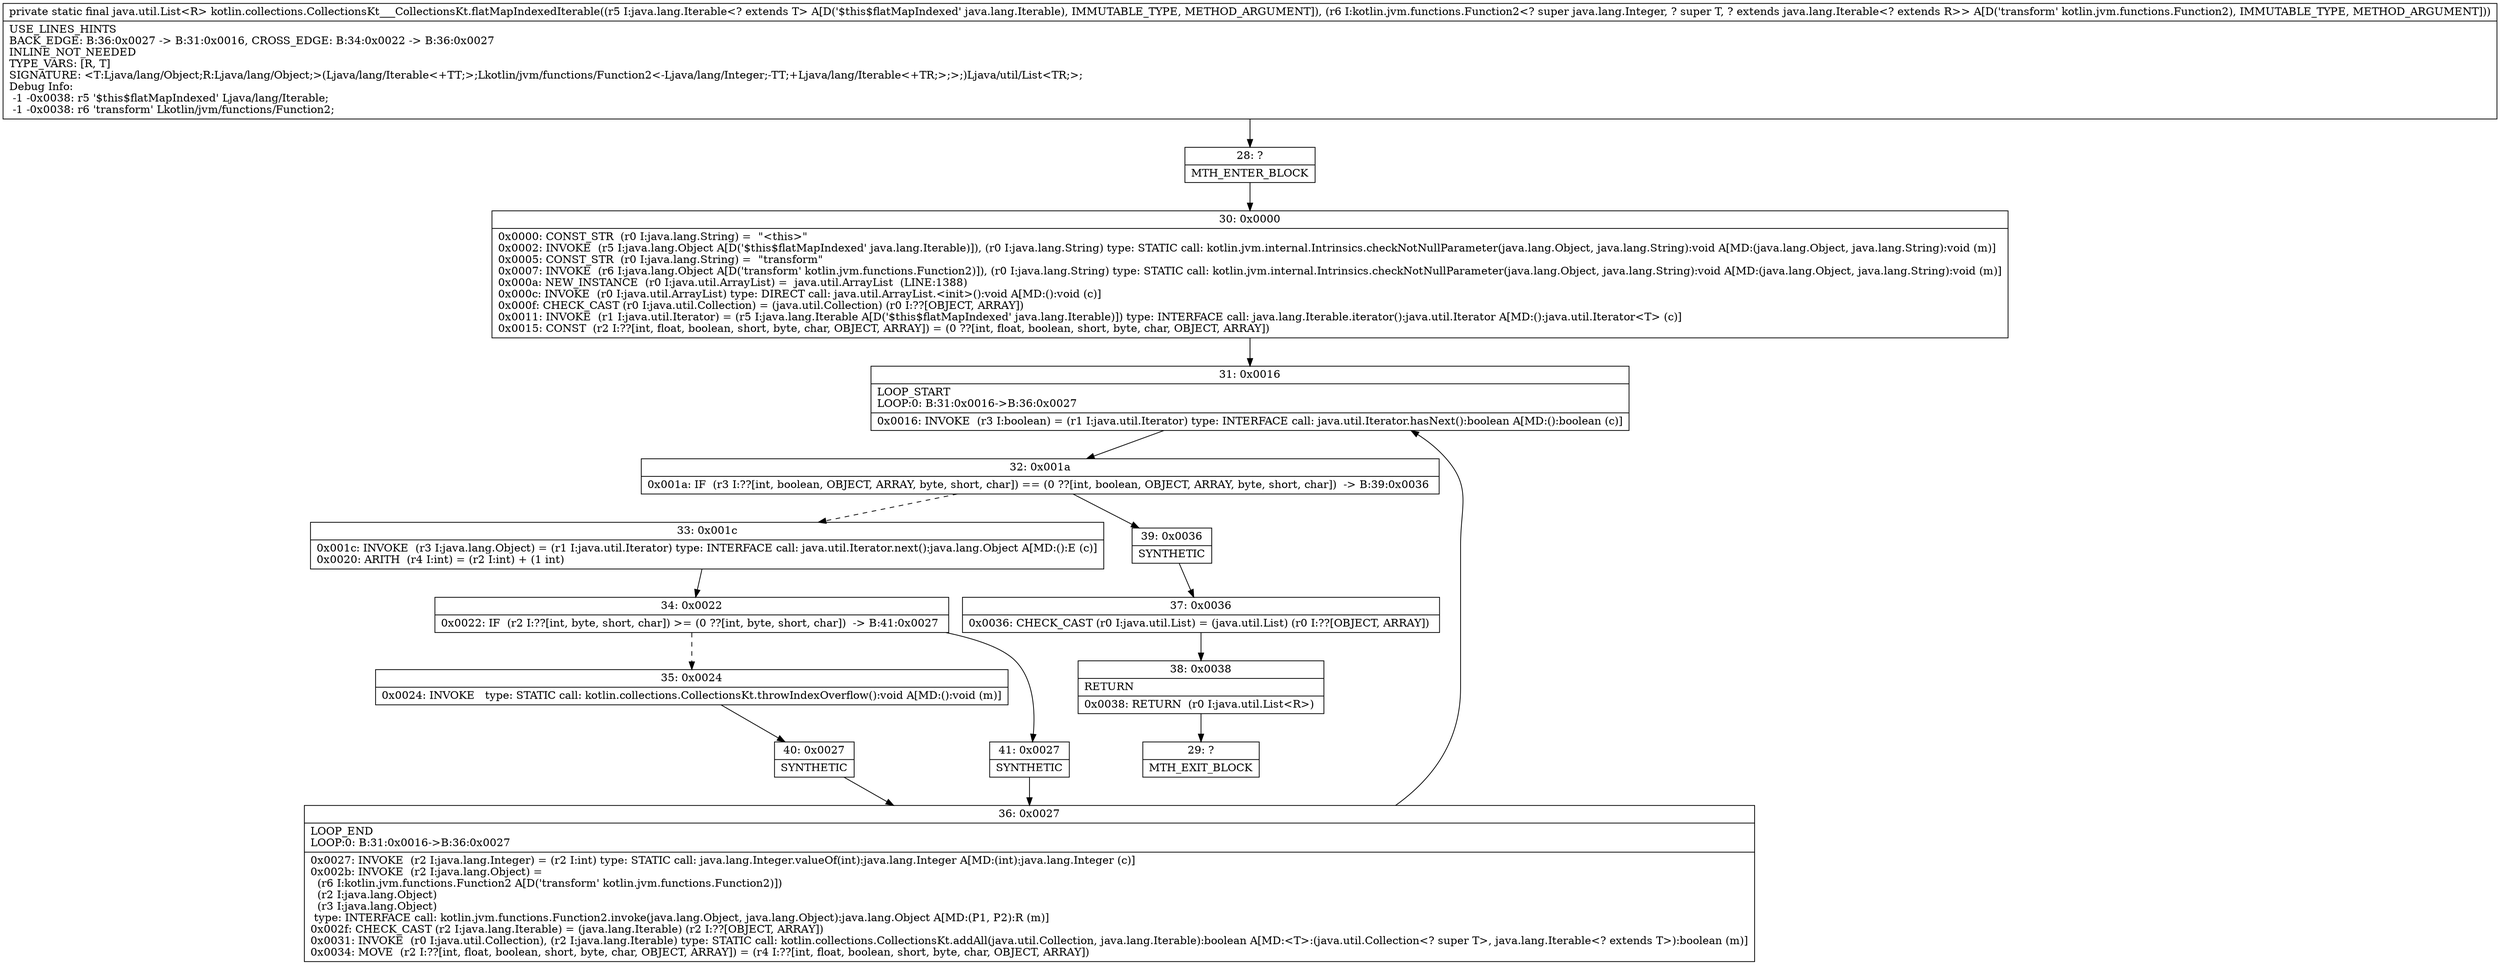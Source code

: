 digraph "CFG forkotlin.collections.CollectionsKt___CollectionsKt.flatMapIndexedIterable(Ljava\/lang\/Iterable;Lkotlin\/jvm\/functions\/Function2;)Ljava\/util\/List;" {
Node_28 [shape=record,label="{28\:\ ?|MTH_ENTER_BLOCK\l}"];
Node_30 [shape=record,label="{30\:\ 0x0000|0x0000: CONST_STR  (r0 I:java.lang.String) =  \"\<this\>\" \l0x0002: INVOKE  (r5 I:java.lang.Object A[D('$this$flatMapIndexed' java.lang.Iterable)]), (r0 I:java.lang.String) type: STATIC call: kotlin.jvm.internal.Intrinsics.checkNotNullParameter(java.lang.Object, java.lang.String):void A[MD:(java.lang.Object, java.lang.String):void (m)]\l0x0005: CONST_STR  (r0 I:java.lang.String) =  \"transform\" \l0x0007: INVOKE  (r6 I:java.lang.Object A[D('transform' kotlin.jvm.functions.Function2)]), (r0 I:java.lang.String) type: STATIC call: kotlin.jvm.internal.Intrinsics.checkNotNullParameter(java.lang.Object, java.lang.String):void A[MD:(java.lang.Object, java.lang.String):void (m)]\l0x000a: NEW_INSTANCE  (r0 I:java.util.ArrayList) =  java.util.ArrayList  (LINE:1388)\l0x000c: INVOKE  (r0 I:java.util.ArrayList) type: DIRECT call: java.util.ArrayList.\<init\>():void A[MD:():void (c)]\l0x000f: CHECK_CAST (r0 I:java.util.Collection) = (java.util.Collection) (r0 I:??[OBJECT, ARRAY]) \l0x0011: INVOKE  (r1 I:java.util.Iterator) = (r5 I:java.lang.Iterable A[D('$this$flatMapIndexed' java.lang.Iterable)]) type: INTERFACE call: java.lang.Iterable.iterator():java.util.Iterator A[MD:():java.util.Iterator\<T\> (c)]\l0x0015: CONST  (r2 I:??[int, float, boolean, short, byte, char, OBJECT, ARRAY]) = (0 ??[int, float, boolean, short, byte, char, OBJECT, ARRAY]) \l}"];
Node_31 [shape=record,label="{31\:\ 0x0016|LOOP_START\lLOOP:0: B:31:0x0016\-\>B:36:0x0027\l|0x0016: INVOKE  (r3 I:boolean) = (r1 I:java.util.Iterator) type: INTERFACE call: java.util.Iterator.hasNext():boolean A[MD:():boolean (c)]\l}"];
Node_32 [shape=record,label="{32\:\ 0x001a|0x001a: IF  (r3 I:??[int, boolean, OBJECT, ARRAY, byte, short, char]) == (0 ??[int, boolean, OBJECT, ARRAY, byte, short, char])  \-\> B:39:0x0036 \l}"];
Node_33 [shape=record,label="{33\:\ 0x001c|0x001c: INVOKE  (r3 I:java.lang.Object) = (r1 I:java.util.Iterator) type: INTERFACE call: java.util.Iterator.next():java.lang.Object A[MD:():E (c)]\l0x0020: ARITH  (r4 I:int) = (r2 I:int) + (1 int) \l}"];
Node_34 [shape=record,label="{34\:\ 0x0022|0x0022: IF  (r2 I:??[int, byte, short, char]) \>= (0 ??[int, byte, short, char])  \-\> B:41:0x0027 \l}"];
Node_35 [shape=record,label="{35\:\ 0x0024|0x0024: INVOKE   type: STATIC call: kotlin.collections.CollectionsKt.throwIndexOverflow():void A[MD:():void (m)]\l}"];
Node_40 [shape=record,label="{40\:\ 0x0027|SYNTHETIC\l}"];
Node_36 [shape=record,label="{36\:\ 0x0027|LOOP_END\lLOOP:0: B:31:0x0016\-\>B:36:0x0027\l|0x0027: INVOKE  (r2 I:java.lang.Integer) = (r2 I:int) type: STATIC call: java.lang.Integer.valueOf(int):java.lang.Integer A[MD:(int):java.lang.Integer (c)]\l0x002b: INVOKE  (r2 I:java.lang.Object) = \l  (r6 I:kotlin.jvm.functions.Function2 A[D('transform' kotlin.jvm.functions.Function2)])\l  (r2 I:java.lang.Object)\l  (r3 I:java.lang.Object)\l type: INTERFACE call: kotlin.jvm.functions.Function2.invoke(java.lang.Object, java.lang.Object):java.lang.Object A[MD:(P1, P2):R (m)]\l0x002f: CHECK_CAST (r2 I:java.lang.Iterable) = (java.lang.Iterable) (r2 I:??[OBJECT, ARRAY]) \l0x0031: INVOKE  (r0 I:java.util.Collection), (r2 I:java.lang.Iterable) type: STATIC call: kotlin.collections.CollectionsKt.addAll(java.util.Collection, java.lang.Iterable):boolean A[MD:\<T\>:(java.util.Collection\<? super T\>, java.lang.Iterable\<? extends T\>):boolean (m)]\l0x0034: MOVE  (r2 I:??[int, float, boolean, short, byte, char, OBJECT, ARRAY]) = (r4 I:??[int, float, boolean, short, byte, char, OBJECT, ARRAY]) \l}"];
Node_41 [shape=record,label="{41\:\ 0x0027|SYNTHETIC\l}"];
Node_39 [shape=record,label="{39\:\ 0x0036|SYNTHETIC\l}"];
Node_37 [shape=record,label="{37\:\ 0x0036|0x0036: CHECK_CAST (r0 I:java.util.List) = (java.util.List) (r0 I:??[OBJECT, ARRAY]) \l}"];
Node_38 [shape=record,label="{38\:\ 0x0038|RETURN\l|0x0038: RETURN  (r0 I:java.util.List\<R\>) \l}"];
Node_29 [shape=record,label="{29\:\ ?|MTH_EXIT_BLOCK\l}"];
MethodNode[shape=record,label="{private static final java.util.List\<R\> kotlin.collections.CollectionsKt___CollectionsKt.flatMapIndexedIterable((r5 I:java.lang.Iterable\<? extends T\> A[D('$this$flatMapIndexed' java.lang.Iterable), IMMUTABLE_TYPE, METHOD_ARGUMENT]), (r6 I:kotlin.jvm.functions.Function2\<? super java.lang.Integer, ? super T, ? extends java.lang.Iterable\<? extends R\>\> A[D('transform' kotlin.jvm.functions.Function2), IMMUTABLE_TYPE, METHOD_ARGUMENT]))  | USE_LINES_HINTS\lBACK_EDGE: B:36:0x0027 \-\> B:31:0x0016, CROSS_EDGE: B:34:0x0022 \-\> B:36:0x0027\lINLINE_NOT_NEEDED\lTYPE_VARS: [R, T]\lSIGNATURE: \<T:Ljava\/lang\/Object;R:Ljava\/lang\/Object;\>(Ljava\/lang\/Iterable\<+TT;\>;Lkotlin\/jvm\/functions\/Function2\<\-Ljava\/lang\/Integer;\-TT;+Ljava\/lang\/Iterable\<+TR;\>;\>;)Ljava\/util\/List\<TR;\>;\lDebug Info:\l  \-1 \-0x0038: r5 '$this$flatMapIndexed' Ljava\/lang\/Iterable;\l  \-1 \-0x0038: r6 'transform' Lkotlin\/jvm\/functions\/Function2;\l}"];
MethodNode -> Node_28;Node_28 -> Node_30;
Node_30 -> Node_31;
Node_31 -> Node_32;
Node_32 -> Node_33[style=dashed];
Node_32 -> Node_39;
Node_33 -> Node_34;
Node_34 -> Node_35[style=dashed];
Node_34 -> Node_41;
Node_35 -> Node_40;
Node_40 -> Node_36;
Node_36 -> Node_31;
Node_41 -> Node_36;
Node_39 -> Node_37;
Node_37 -> Node_38;
Node_38 -> Node_29;
}

